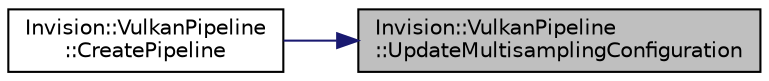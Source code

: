 digraph "Invision::VulkanPipeline::UpdateMultisamplingConfiguration"
{
 // LATEX_PDF_SIZE
  edge [fontname="Helvetica",fontsize="10",labelfontname="Helvetica",labelfontsize="10"];
  node [fontname="Helvetica",fontsize="10",shape=record];
  rankdir="RL";
  Node1 [label="Invision::VulkanPipeline\l::UpdateMultisamplingConfiguration",height=0.2,width=0.4,color="black", fillcolor="grey75", style="filled", fontcolor="black",tooltip=" "];
  Node1 -> Node2 [dir="back",color="midnightblue",fontsize="10",style="solid",fontname="Helvetica"];
  Node2 [label="Invision::VulkanPipeline\l::CreatePipeline",height=0.2,width=0.4,color="black", fillcolor="white", style="filled",URL="$class_invision_1_1_vulkan_pipeline.html#ab0e613a0015c963d1b3e471867fbdc10",tooltip=" "];
}
